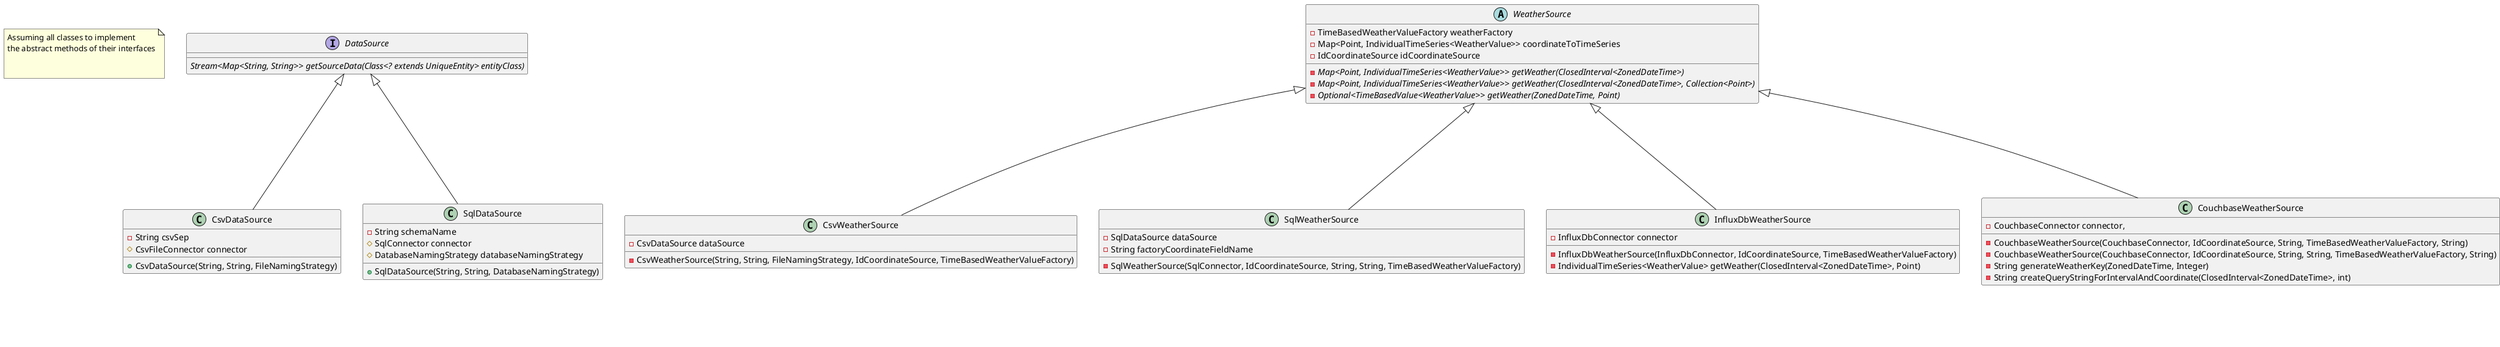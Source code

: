 @startuml

note "Assuming all classes to implement \nthe abstract methods of their interfaces\n\n" as generalNotes

interface DataSource {
    {abstract} Stream<Map<String, String>> getSourceData(Class<? extends UniqueEntity> entityClass)
}

DataSource <|-- CsvDataSource
DataSource <|-- SqlDataSource

' Implementations

class CsvDataSource {
    - String csvSep
    # CsvFileConnector connector
    + CsvDataSource(String, String, FileNamingStrategy)
}

class SqlDataSource {
    - String schemaName
    # SqlConnector connector
    # DatabaseNamingStrategy databaseNamingStrategy
    + SqlDataSource(String, String, DatabaseNamingStrategy)
}

abstract class WeatherSource {
    - TimeBasedWeatherValueFactory weatherFactory
    - Map<Point, IndividualTimeSeries<WeatherValue>> coordinateToTimeSeries
    - IdCoordinateSource idCoordinateSource
    - {abstract} Map<Point, IndividualTimeSeries<WeatherValue>> getWeather(ClosedInterval<ZonedDateTime>)
    - {abstract} Map<Point, IndividualTimeSeries<WeatherValue>> getWeather(ClosedInterval<ZonedDateTime>, Collection<Point>)
    - {abstract} Optional<TimeBasedValue<WeatherValue>> getWeather(ZonedDateTime, Point)
}

WeatherSource <|-- CsvWeatherSource
WeatherSource <|-- SqlWeatherSource
WeatherSource <|-- InfluxDbWeatherSource
WeatherSource <|-- CouchbaseWeatherSource

class CsvWeatherSource {
    - CsvDataSource dataSource
    - CsvWeatherSource(String, String, FileNamingStrategy, IdCoordinateSource, TimeBasedWeatherValueFactory)
}
class SqlWeatherSource {
    - SqlDataSource dataSource
    - String factoryCoordinateFieldName
    - SqlWeatherSource(SqlConnector, IdCoordinateSource, String, String, TimeBasedWeatherValueFactory)
}
class InfluxDbWeatherSource {
    - InfluxDbConnector connector
    - InfluxDbWeatherSource(InfluxDbConnector, IdCoordinateSource, TimeBasedWeatherValueFactory)
    - IndividualTimeSeries<WeatherValue> getWeather(ClosedInterval<ZonedDateTime>, Point)
}
class CouchbaseWeatherSource {
    - CouchbaseConnector connector,
    - CouchbaseWeatherSource(CouchbaseConnector, IdCoordinateSource, String, TimeBasedWeatherValueFactory, String)
    - CouchbaseWeatherSource(CouchbaseConnector, IdCoordinateSource, String, String, TimeBasedWeatherValueFactory, String)
    - String generateWeatherKey(ZonedDateTime, Integer)
    - String createQueryStringForIntervalAndCoordinate(ClosedInterval<ZonedDateTime>, int)
}

abstract class TimeSeriesMappingSource {
    - Map<UUID, UUID> getMapping()
    - Optional<UUID> getTimeSeriesUuid(UUID)
    {abstract} Stream<Map<String, String>> getMappingSourceData()
}

TimeSeriesMappingSource <|-- CsvTimeSeriesMappingSource
TimeSeriesMappingSource <|-- SqlTimeSeriesMappingSource

class CsvTimeSeriesMappingSource {
    - CsvDataSource dataSource
    - CsvTimeSeriesMappingSource(String, String, FileNamingStrategy)
}

class SqlTimeSeriesMappingSource {
    - EntityPersistenceNamingStrategy entityPersistenceNamingStrategy
    - SqlDataSource dataSource
    - SqlTimeSeriesMappingSource(SqlConnector, String, EntityPersistenceNamingStrategy)
}

interface TimeSeriesSource<V extends Value> {
    {abstract} IndividualTimeSeries<V> getTimeSeries()
    {abstract} IndividualTimeSeries<V> getTimeSeries(ClosedInterval<ZonedDateTime>))
    {abstract} Optional<V> getValue(ZonedDateTime)
}

TimeSeriesSource <|-- CsvTimeSeriesSource
TimeSeriesSource <|-- SqlTimeSeriesSource

class CsvTimeSeriesSource<V extends Value> {
    - IndividualTimeSeries<V> timeSeries
    - CsvDataSource dataSource
    + {static} CsvTimeSeriesSource<? extends Value> getSource(\n\tString,\n\tString,\n\tEntityPersistenceNamingStrategy,\n\tCsvFileConnector.CsvIndividualTimeSeriesMetaInformation)
    - CsvTimeSeriesSource(\n\tString,\n\tString,\n\tFileNamingStrategy,\n\tUUID,\n\tString,\n\tClass<V>,\n\tTimeBasedSimpleValueFactory<V>)
}

class SqlTimeSeriesSource<V extends Value> {
    - SqlDataSource dataSource
    - UUID timeSeriesUuid
    - Class<V> valueClass
    - TimeBasedSimpleValueFactory<V> valueFactory
    - SqlTimeSeriesSource(SqlDataSource, UUID, Class<V>, TimeBasedSimpleValueFactory<V>)
    - SqlTimeSeriesSource(SqlConnector, String, DatabaseNamingStrategy, UUID, Class<V>, TimeBasedSimpleValueFactory<V>)
    + {static} SqlTimeSeriesSource<? extends Value> createSource(SqlConnector, String, DatabaseNamingStrategy, IndividualTimeSeriesMetaInformation, String)
    + {static} SqlTimeSeriesSource<T> create(SqlConnector, String, DatabaseNamingStrategy, UUID, Class<T>, String)
}

interface TimeSeriesMetaInformationSource {
    - {abstract} Map<UUID, IndividualTimeSeriesMetaInformation> getTimeSeriesMetaInformation()
    - {abstract} Optional<IndividualTimeSeriesMetaInformation> getTimeSeriesMetaInformation(UUID)
}

TimeSeriesMetaInformationSource <|.. CsvTimeSeriesMetaInformationSource
TimeSeriesMetaInformationSource <|.. SqlTimeSeriesMetaInformationSource

class CsvTimeSeriesMetaInformationSource {
    - CsvDataSource dataSource
    - Map<UUID, CsvIndividualTimeSeriesMetaInformation> timeSeriesMetaInformation
    - CsvTimeSeriesMetaInformationSource(String, String, FileNamingStrategy)
}

class SqlTimeSeriesMetaInformationSource {
    - DatabaseNamingStrategy namingStrategy
    - Map<UUID, IndividualTimeSeriesMetaInformation> mapping
    - SqlDataSource dataSource
    - SqlTimeSeriesMetaInformationSource(SqlConnector, String, DatabaseNamingStrategy)
}






interface IdCoordinateSource {
    {abstract} Optional<Point> getCoordinate(int)
    {abstract} Collection<Point> getCoordinates(int...)
    {abstract} Optional<Integer> getId(Point)
    {abstract} Collection<Point> getAllCoordinates()
    {abstract} List<CoordinateDistance> getNearestCoordinates(Point, int)
    {abstract} List<CoordinateDistance> getClosestCoordinates(Point, int, ComparableQuantity<Length>)
}

IdCoordinateSource <|.. CsvIdCoordinateSource
IdCoordinateSource <|.. SqlIdCoordinateSource

class CsvIdCoordinateSource {
    - Map<Integer, Point> idToCoordinate
    - Map<Point, Integer> coordinateToId
    - CsvDataSource dataSource
    - IdCoordinateFactory factory
    - CsvIdCoordinateSource(IdCoordinateFactory, CsvDataSource)
}

class SqlIdCoordinateSource {
    - SqlDataSource dataSource
    - SqlIdCoordinateFactory factory
    - SqlIdCoordinateSource(SqlIdCoordinateFactory, String, SqlDataSource)
}

interface DataConnector {
    {abstract} shutdown()
}

Class CsvFileConnector {
    - Map<Class<? extends UniqueEntity>, BufferedCsvWriter> entityWriters
    - Map<UUID, BufferedCsvWriter> timeSeriesWriters
    - EntityPersistenceNamingStrategy entityPersistenceNamingStrategy
    - String baseDirectoryName
    - {static} String FILE_ENDING
    + CsvFileConnector(String, EntityPersistenceNamingStrategy)
    + BufferedCsvWriter getOrInitWriter(Class<? extends UniqueEntity>, String[], String)
    + BufferedCsvWriter getOrInitWriter(T, String[], String)
    + BufferedCsvWriter initWriter(String, CsvFileDefinition)
    + BufferedReader initReader(Class<? extends UniqueEntity>)
    - CsvFileDefinition buildFileDefinition(T, String[], String)
    - CsvFileDefinition buildFileDefinition(Class<? extends UniqueEntity>, String[], String)
}
DataConnector <|.. CsvFileConnector
@enduml